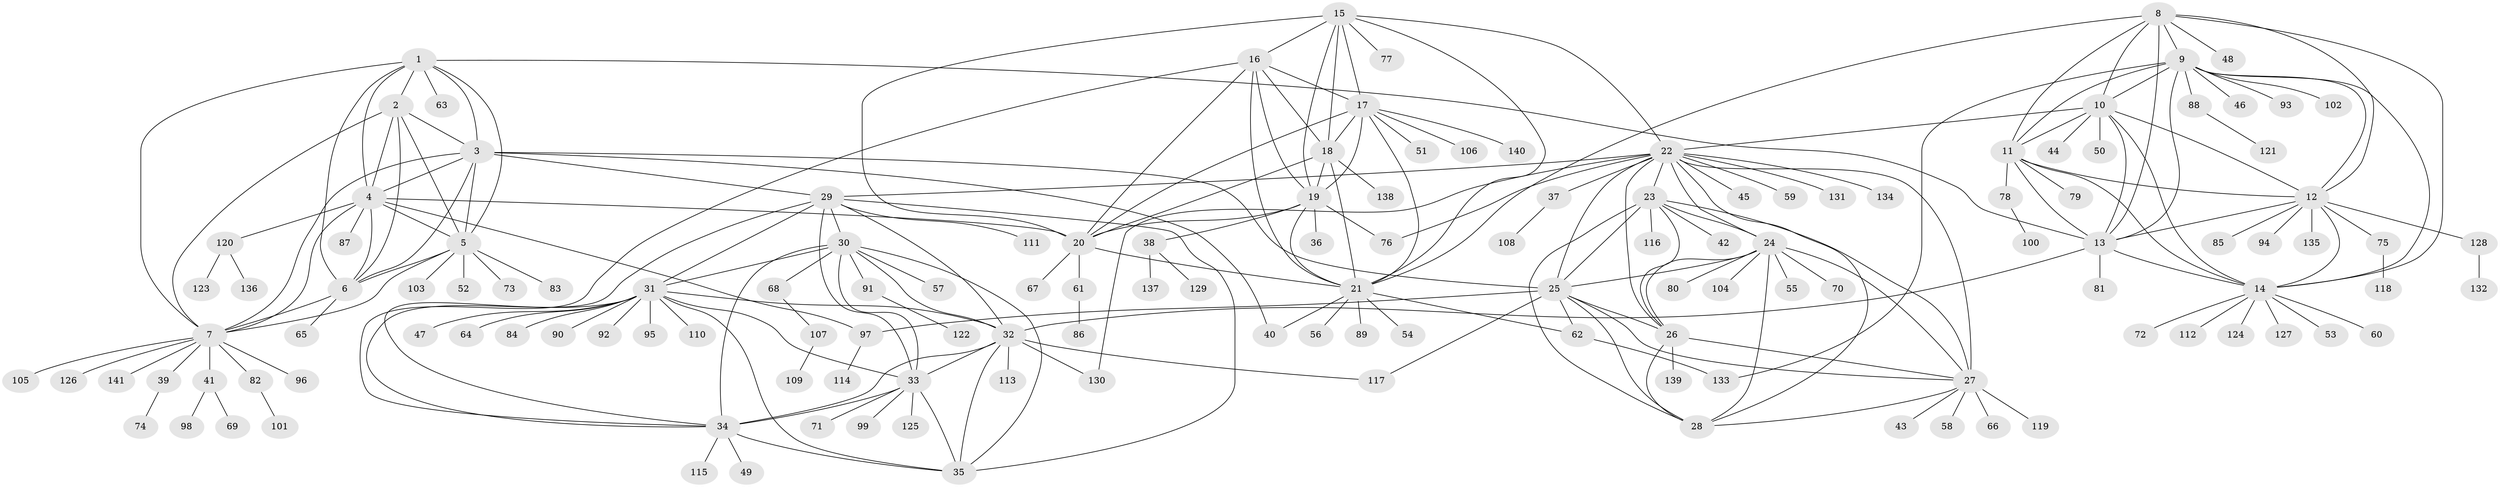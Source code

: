 // Generated by graph-tools (version 1.1) at 2025/37/03/09/25 02:37:21]
// undirected, 141 vertices, 228 edges
graph export_dot {
graph [start="1"]
  node [color=gray90,style=filled];
  1;
  2;
  3;
  4;
  5;
  6;
  7;
  8;
  9;
  10;
  11;
  12;
  13;
  14;
  15;
  16;
  17;
  18;
  19;
  20;
  21;
  22;
  23;
  24;
  25;
  26;
  27;
  28;
  29;
  30;
  31;
  32;
  33;
  34;
  35;
  36;
  37;
  38;
  39;
  40;
  41;
  42;
  43;
  44;
  45;
  46;
  47;
  48;
  49;
  50;
  51;
  52;
  53;
  54;
  55;
  56;
  57;
  58;
  59;
  60;
  61;
  62;
  63;
  64;
  65;
  66;
  67;
  68;
  69;
  70;
  71;
  72;
  73;
  74;
  75;
  76;
  77;
  78;
  79;
  80;
  81;
  82;
  83;
  84;
  85;
  86;
  87;
  88;
  89;
  90;
  91;
  92;
  93;
  94;
  95;
  96;
  97;
  98;
  99;
  100;
  101;
  102;
  103;
  104;
  105;
  106;
  107;
  108;
  109;
  110;
  111;
  112;
  113;
  114;
  115;
  116;
  117;
  118;
  119;
  120;
  121;
  122;
  123;
  124;
  125;
  126;
  127;
  128;
  129;
  130;
  131;
  132;
  133;
  134;
  135;
  136;
  137;
  138;
  139;
  140;
  141;
  1 -- 2;
  1 -- 3;
  1 -- 4;
  1 -- 5;
  1 -- 6;
  1 -- 7;
  1 -- 13;
  1 -- 63;
  2 -- 3;
  2 -- 4;
  2 -- 5;
  2 -- 6;
  2 -- 7;
  3 -- 4;
  3 -- 5;
  3 -- 6;
  3 -- 7;
  3 -- 25;
  3 -- 29;
  3 -- 40;
  4 -- 5;
  4 -- 6;
  4 -- 7;
  4 -- 20;
  4 -- 87;
  4 -- 97;
  4 -- 120;
  5 -- 6;
  5 -- 7;
  5 -- 52;
  5 -- 73;
  5 -- 83;
  5 -- 103;
  6 -- 7;
  6 -- 65;
  7 -- 39;
  7 -- 41;
  7 -- 82;
  7 -- 96;
  7 -- 105;
  7 -- 126;
  7 -- 141;
  8 -- 9;
  8 -- 10;
  8 -- 11;
  8 -- 12;
  8 -- 13;
  8 -- 14;
  8 -- 21;
  8 -- 48;
  9 -- 10;
  9 -- 11;
  9 -- 12;
  9 -- 13;
  9 -- 14;
  9 -- 46;
  9 -- 88;
  9 -- 93;
  9 -- 102;
  9 -- 133;
  10 -- 11;
  10 -- 12;
  10 -- 13;
  10 -- 14;
  10 -- 22;
  10 -- 44;
  10 -- 50;
  11 -- 12;
  11 -- 13;
  11 -- 14;
  11 -- 78;
  11 -- 79;
  12 -- 13;
  12 -- 14;
  12 -- 75;
  12 -- 85;
  12 -- 94;
  12 -- 128;
  12 -- 135;
  13 -- 14;
  13 -- 32;
  13 -- 81;
  14 -- 53;
  14 -- 60;
  14 -- 72;
  14 -- 112;
  14 -- 124;
  14 -- 127;
  15 -- 16;
  15 -- 17;
  15 -- 18;
  15 -- 19;
  15 -- 20;
  15 -- 21;
  15 -- 22;
  15 -- 77;
  16 -- 17;
  16 -- 18;
  16 -- 19;
  16 -- 20;
  16 -- 21;
  16 -- 34;
  17 -- 18;
  17 -- 19;
  17 -- 20;
  17 -- 21;
  17 -- 51;
  17 -- 106;
  17 -- 140;
  18 -- 19;
  18 -- 20;
  18 -- 21;
  18 -- 138;
  19 -- 20;
  19 -- 21;
  19 -- 36;
  19 -- 38;
  19 -- 76;
  20 -- 21;
  20 -- 61;
  20 -- 67;
  21 -- 40;
  21 -- 54;
  21 -- 56;
  21 -- 62;
  21 -- 89;
  22 -- 23;
  22 -- 24;
  22 -- 25;
  22 -- 26;
  22 -- 27;
  22 -- 28;
  22 -- 29;
  22 -- 37;
  22 -- 45;
  22 -- 59;
  22 -- 76;
  22 -- 130;
  22 -- 131;
  22 -- 134;
  23 -- 24;
  23 -- 25;
  23 -- 26;
  23 -- 27;
  23 -- 28;
  23 -- 42;
  23 -- 116;
  24 -- 25;
  24 -- 26;
  24 -- 27;
  24 -- 28;
  24 -- 55;
  24 -- 70;
  24 -- 80;
  24 -- 104;
  25 -- 26;
  25 -- 27;
  25 -- 28;
  25 -- 62;
  25 -- 97;
  25 -- 117;
  26 -- 27;
  26 -- 28;
  26 -- 139;
  27 -- 28;
  27 -- 43;
  27 -- 58;
  27 -- 66;
  27 -- 119;
  29 -- 30;
  29 -- 31;
  29 -- 32;
  29 -- 33;
  29 -- 34;
  29 -- 35;
  29 -- 111;
  30 -- 31;
  30 -- 32;
  30 -- 33;
  30 -- 34;
  30 -- 35;
  30 -- 57;
  30 -- 68;
  30 -- 91;
  31 -- 32;
  31 -- 33;
  31 -- 34;
  31 -- 35;
  31 -- 47;
  31 -- 64;
  31 -- 84;
  31 -- 90;
  31 -- 92;
  31 -- 95;
  31 -- 110;
  32 -- 33;
  32 -- 34;
  32 -- 35;
  32 -- 113;
  32 -- 117;
  32 -- 130;
  33 -- 34;
  33 -- 35;
  33 -- 71;
  33 -- 99;
  33 -- 125;
  34 -- 35;
  34 -- 49;
  34 -- 115;
  37 -- 108;
  38 -- 129;
  38 -- 137;
  39 -- 74;
  41 -- 69;
  41 -- 98;
  61 -- 86;
  62 -- 133;
  68 -- 107;
  75 -- 118;
  78 -- 100;
  82 -- 101;
  88 -- 121;
  91 -- 122;
  97 -- 114;
  107 -- 109;
  120 -- 123;
  120 -- 136;
  128 -- 132;
}
